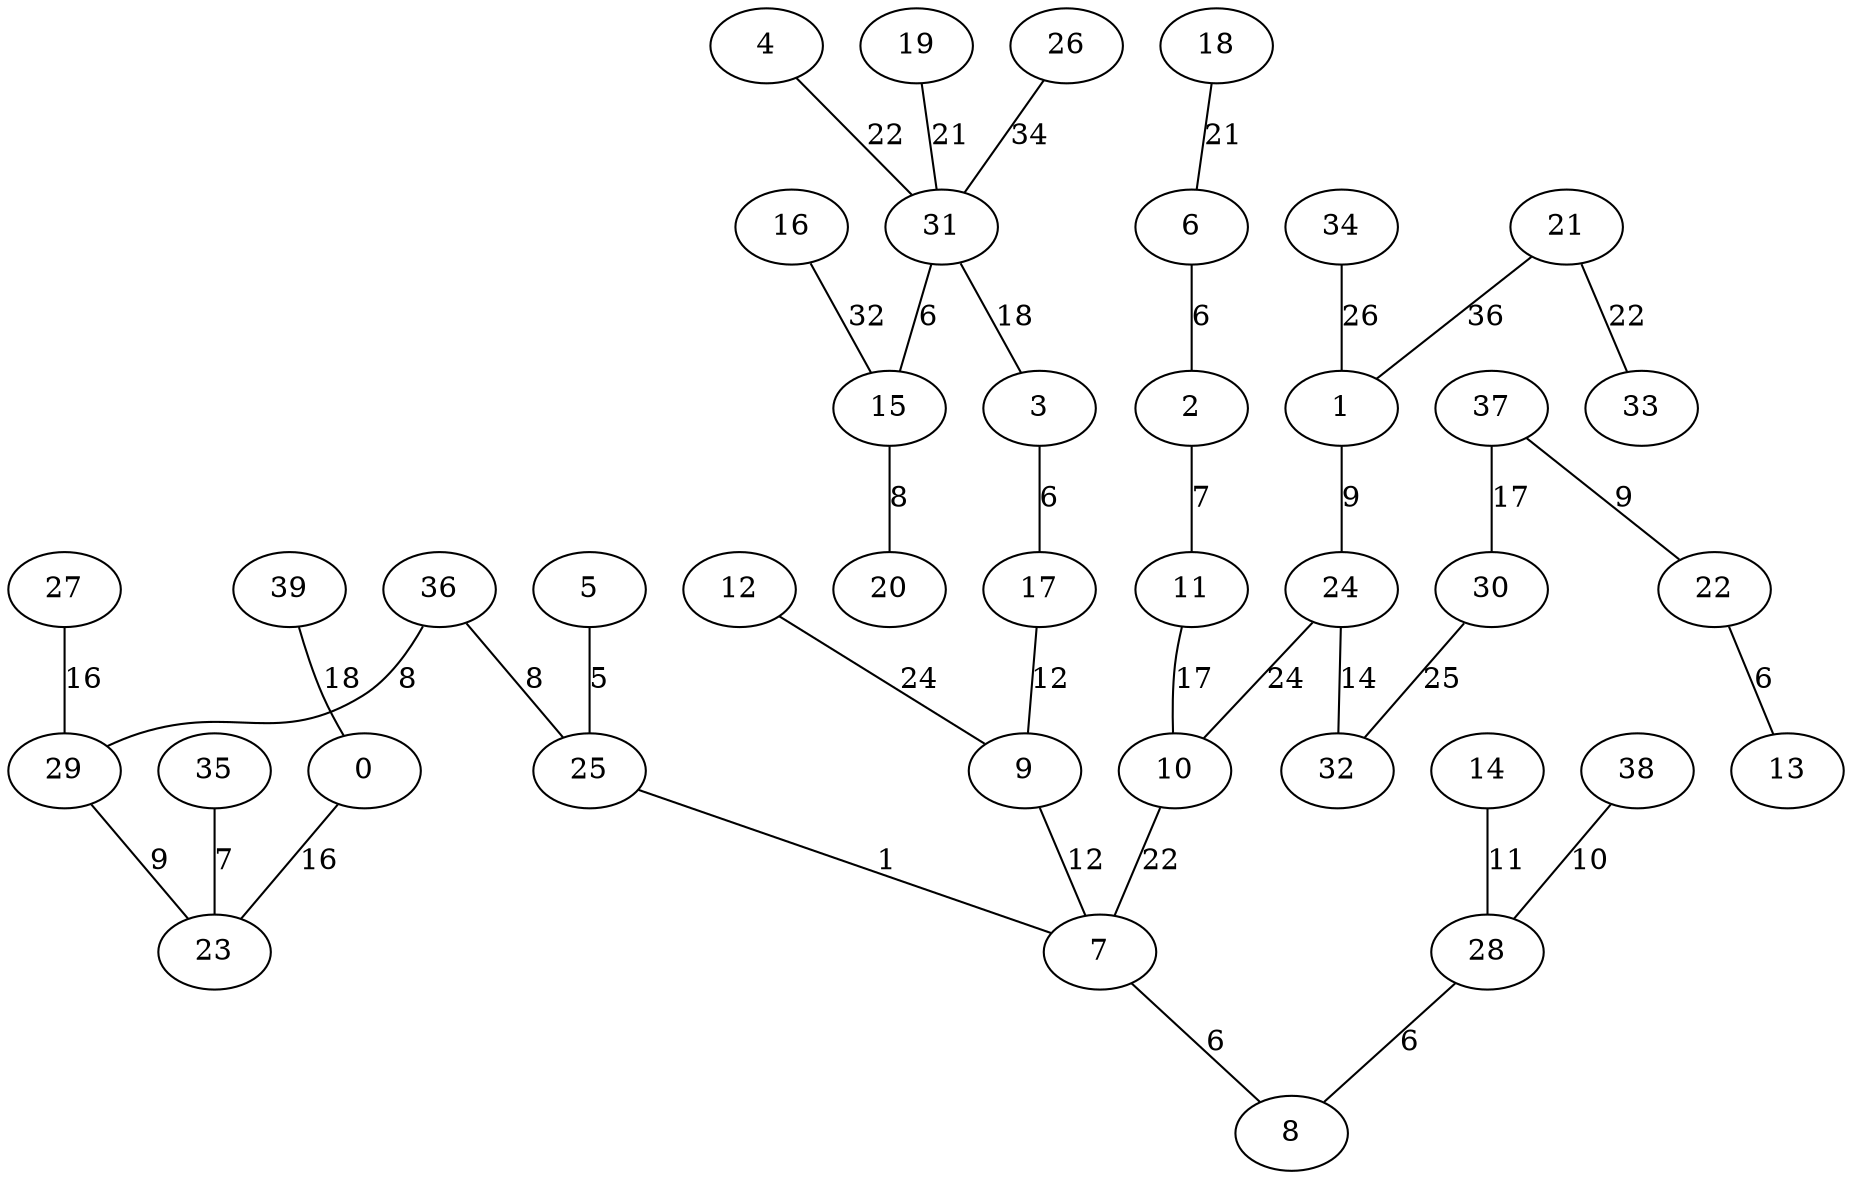 graph {
	0 [label=0]
	1 [label=1]
	2 [label=2]
	3 [label=3]
	4 [label=4]
	5 [label=5]
	6 [label=6]
	7 [label=7]
	8 [label=8]
	9 [label=9]
	10 [label=10]
	11 [label=11]
	12 [label=12]
	13 [label=13]
	14 [label=14]
	15 [label=15]
	16 [label=16]
	17 [label=17]
	18 [label=18]
	19 [label=19]
	20 [label=20]
	21 [label=21]
	22 [label=22]
	23 [label=23]
	24 [label=24]
	25 [label=25]
	26 [label=26]
	27 [label=27]
	28 [label=28]
	29 [label=29]
	30 [label=30]
	31 [label=31]
	32 [label=32]
	33 [label=33]
	34 [label=34]
	35 [label=35]
	36 [label=36]
	37 [label=37]
	38 [label=38]
	39 [label=39]
	21 -- 1 [label=36]
	26 -- 31 [label=34]
	16 -- 15 [label=32]
	34 -- 1 [label=26]
	30 -- 32 [label=25]
	12 -- 9 [label=24]
	24 -- 10 [label=24]
	4 -- 31 [label=22]
	10 -- 7 [label=22]
	21 -- 33 [label=22]
	18 -- 6 [label=21]
	19 -- 31 [label=21]
	31 -- 3 [label=18]
	39 -- 0 [label=18]
	11 -- 10 [label=17]
	37 -- 30 [label=17]
	0 -- 23 [label=16]
	27 -- 29 [label=16]
	24 -- 32 [label=14]
	9 -- 7 [label=12]
	17 -- 9 [label=12]
	14 -- 28 [label=11]
	38 -- 28 [label=10]
	1 -- 24 [label=9]
	29 -- 23 [label=9]
	37 -- 22 [label=9]
	15 -- 20 [label=8]
	36 -- 29 [label=8]
	36 -- 25 [label=8]
	2 -- 11 [label=7]
	35 -- 23 [label=7]
	3 -- 17 [label=6]
	6 -- 2 [label=6]
	7 -- 8 [label=6]
	22 -- 13 [label=6]
	28 -- 8 [label=6]
	31 -- 15 [label=6]
	5 -- 25 [label=5]
	25 -- 7 [label=1]
}